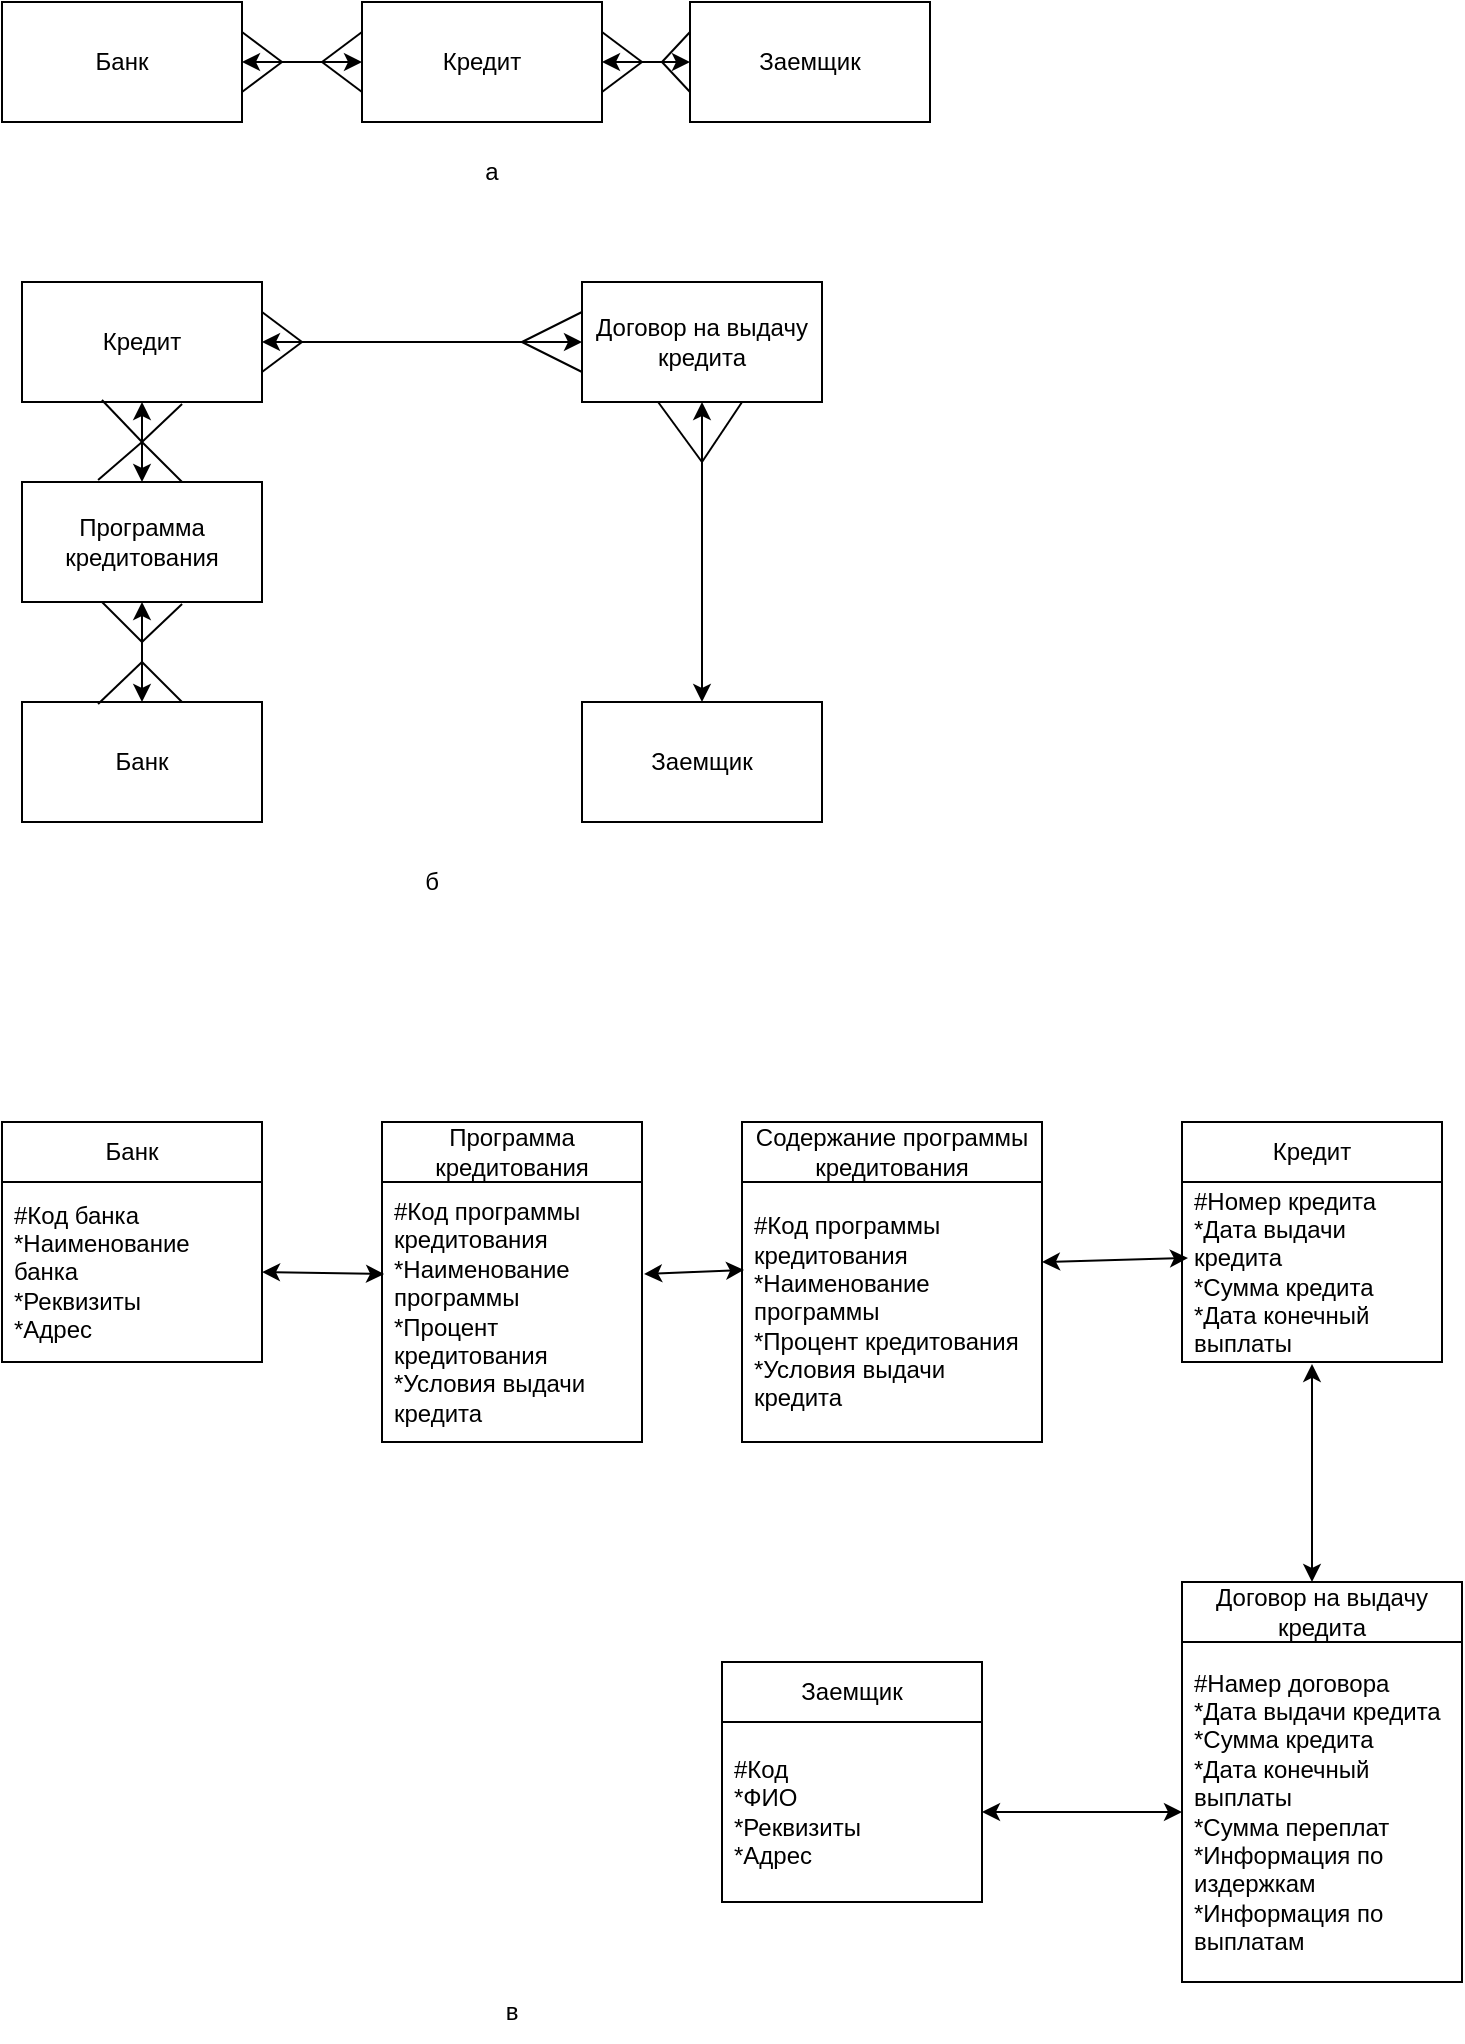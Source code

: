 <mxfile version="23.1.1" type="device">
  <diagram name="Страница — 1" id="YLFfMModVoZ5G33kZr-V">
    <mxGraphModel dx="1434" dy="780" grid="1" gridSize="10" guides="1" tooltips="1" connect="1" arrows="1" fold="1" page="1" pageScale="1" pageWidth="827" pageHeight="1169" math="0" shadow="0">
      <root>
        <mxCell id="0" />
        <mxCell id="1" parent="0" />
        <mxCell id="TYcXlF7NH-ydnxrI6hzf-1" value="Банк" style="rounded=0;whiteSpace=wrap;html=1;" vertex="1" parent="1">
          <mxGeometry x="70" y="100" width="120" height="60" as="geometry" />
        </mxCell>
        <mxCell id="TYcXlF7NH-ydnxrI6hzf-2" value="Кредит" style="rounded=0;whiteSpace=wrap;html=1;" vertex="1" parent="1">
          <mxGeometry x="250" y="100" width="120" height="60" as="geometry" />
        </mxCell>
        <mxCell id="TYcXlF7NH-ydnxrI6hzf-3" value="Заемщик" style="rounded=0;whiteSpace=wrap;html=1;" vertex="1" parent="1">
          <mxGeometry x="414" y="100" width="120" height="60" as="geometry" />
        </mxCell>
        <mxCell id="TYcXlF7NH-ydnxrI6hzf-4" value="" style="endArrow=classic;startArrow=classic;html=1;rounded=0;exitX=1;exitY=0.5;exitDx=0;exitDy=0;entryX=0;entryY=0.5;entryDx=0;entryDy=0;" edge="1" parent="1" source="TYcXlF7NH-ydnxrI6hzf-1" target="TYcXlF7NH-ydnxrI6hzf-2">
          <mxGeometry width="50" height="50" relative="1" as="geometry">
            <mxPoint x="390" y="430" as="sourcePoint" />
            <mxPoint x="440" y="380" as="targetPoint" />
          </mxGeometry>
        </mxCell>
        <mxCell id="TYcXlF7NH-ydnxrI6hzf-5" value="" style="endArrow=classic;startArrow=classic;html=1;rounded=0;exitX=1;exitY=0.5;exitDx=0;exitDy=0;" edge="1" parent="1" source="TYcXlF7NH-ydnxrI6hzf-2" target="TYcXlF7NH-ydnxrI6hzf-3">
          <mxGeometry width="50" height="50" relative="1" as="geometry">
            <mxPoint x="200" y="140" as="sourcePoint" />
            <mxPoint x="260" y="140" as="targetPoint" />
          </mxGeometry>
        </mxCell>
        <mxCell id="TYcXlF7NH-ydnxrI6hzf-6" value="а" style="text;html=1;strokeColor=none;fillColor=none;align=center;verticalAlign=middle;whiteSpace=wrap;rounded=0;" vertex="1" parent="1">
          <mxGeometry x="270" y="170" width="90" height="30" as="geometry" />
        </mxCell>
        <mxCell id="TYcXlF7NH-ydnxrI6hzf-7" value="Банк" style="rounded=0;whiteSpace=wrap;html=1;" vertex="1" parent="1">
          <mxGeometry x="80" y="450" width="120" height="60" as="geometry" />
        </mxCell>
        <mxCell id="TYcXlF7NH-ydnxrI6hzf-8" value="Кредит" style="rounded=0;whiteSpace=wrap;html=1;" vertex="1" parent="1">
          <mxGeometry x="80" y="240" width="120" height="60" as="geometry" />
        </mxCell>
        <mxCell id="TYcXlF7NH-ydnxrI6hzf-9" value="Заемщик" style="rounded=0;whiteSpace=wrap;html=1;" vertex="1" parent="1">
          <mxGeometry x="360" y="450" width="120" height="60" as="geometry" />
        </mxCell>
        <mxCell id="TYcXlF7NH-ydnxrI6hzf-10" value="" style="endArrow=classic;startArrow=classic;html=1;rounded=0;exitX=0.5;exitY=0;exitDx=0;exitDy=0;entryX=0.5;entryY=1;entryDx=0;entryDy=0;" edge="1" parent="1" source="TYcXlF7NH-ydnxrI6hzf-7" target="TYcXlF7NH-ydnxrI6hzf-13">
          <mxGeometry width="50" height="50" relative="1" as="geometry">
            <mxPoint x="390" y="590" as="sourcePoint" />
            <mxPoint x="140" y="400" as="targetPoint" />
          </mxGeometry>
        </mxCell>
        <mxCell id="TYcXlF7NH-ydnxrI6hzf-12" value="б" style="text;html=1;strokeColor=none;fillColor=none;align=center;verticalAlign=middle;whiteSpace=wrap;rounded=0;" vertex="1" parent="1">
          <mxGeometry x="240" y="525" width="90" height="30" as="geometry" />
        </mxCell>
        <mxCell id="TYcXlF7NH-ydnxrI6hzf-13" value="Программа кредитования" style="rounded=0;whiteSpace=wrap;html=1;" vertex="1" parent="1">
          <mxGeometry x="80" y="340" width="120" height="60" as="geometry" />
        </mxCell>
        <mxCell id="TYcXlF7NH-ydnxrI6hzf-14" value="" style="endArrow=classic;startArrow=classic;html=1;rounded=0;exitX=0.5;exitY=0;exitDx=0;exitDy=0;entryX=0.5;entryY=1;entryDx=0;entryDy=0;" edge="1" parent="1" source="TYcXlF7NH-ydnxrI6hzf-13" target="TYcXlF7NH-ydnxrI6hzf-8">
          <mxGeometry width="50" height="50" relative="1" as="geometry">
            <mxPoint x="200" y="80" as="sourcePoint" />
            <mxPoint x="260" y="80" as="targetPoint" />
          </mxGeometry>
        </mxCell>
        <mxCell id="TYcXlF7NH-ydnxrI6hzf-32" value="" style="endArrow=classic;startArrow=classic;html=1;rounded=0;exitX=1;exitY=0.5;exitDx=0;exitDy=0;" edge="1" parent="1" source="TYcXlF7NH-ydnxrI6hzf-8">
          <mxGeometry width="50" height="50" relative="1" as="geometry">
            <mxPoint x="390" y="270" as="sourcePoint" />
            <mxPoint x="360" y="270" as="targetPoint" />
          </mxGeometry>
        </mxCell>
        <mxCell id="TYcXlF7NH-ydnxrI6hzf-34" value="Договор на выдачу кредита" style="rounded=0;whiteSpace=wrap;html=1;" vertex="1" parent="1">
          <mxGeometry x="360" y="240" width="120" height="60" as="geometry" />
        </mxCell>
        <mxCell id="TYcXlF7NH-ydnxrI6hzf-35" value="" style="endArrow=classic;startArrow=classic;html=1;rounded=0;entryX=0.5;entryY=1;entryDx=0;entryDy=0;exitX=0.5;exitY=0;exitDx=0;exitDy=0;" edge="1" parent="1" source="TYcXlF7NH-ydnxrI6hzf-9" target="TYcXlF7NH-ydnxrI6hzf-34">
          <mxGeometry width="50" height="50" relative="1" as="geometry">
            <mxPoint x="390" y="270" as="sourcePoint" />
            <mxPoint x="440" y="220" as="targetPoint" />
          </mxGeometry>
        </mxCell>
        <mxCell id="TYcXlF7NH-ydnxrI6hzf-41" value="в" style="text;html=1;strokeColor=none;fillColor=none;align=center;verticalAlign=middle;whiteSpace=wrap;rounded=0;" vertex="1" parent="1">
          <mxGeometry x="280" y="1090" width="90" height="30" as="geometry" />
        </mxCell>
        <mxCell id="TYcXlF7NH-ydnxrI6hzf-62" value="Банк" style="swimlane;fontStyle=0;childLayout=stackLayout;horizontal=1;startSize=30;horizontalStack=0;resizeParent=1;resizeParentMax=0;resizeLast=0;collapsible=1;marginBottom=0;whiteSpace=wrap;html=1;" vertex="1" parent="1">
          <mxGeometry x="70" y="660" width="130" height="120" as="geometry" />
        </mxCell>
        <mxCell id="TYcXlF7NH-ydnxrI6hzf-63" value="#Код банка&lt;br&gt;*Наименование банка&lt;br&gt;*Реквизиты&lt;br&gt;*Адрес" style="text;strokeColor=none;fillColor=none;align=left;verticalAlign=middle;spacingLeft=4;spacingRight=4;overflow=hidden;points=[[0,0.5],[1,0.5]];portConstraint=eastwest;rotatable=0;whiteSpace=wrap;html=1;" vertex="1" parent="TYcXlF7NH-ydnxrI6hzf-62">
          <mxGeometry y="30" width="130" height="90" as="geometry" />
        </mxCell>
        <mxCell id="TYcXlF7NH-ydnxrI6hzf-66" value="Заемщик" style="swimlane;fontStyle=0;childLayout=stackLayout;horizontal=1;startSize=30;horizontalStack=0;resizeParent=1;resizeParentMax=0;resizeLast=0;collapsible=1;marginBottom=0;whiteSpace=wrap;html=1;" vertex="1" parent="1">
          <mxGeometry x="430" y="930" width="130" height="120" as="geometry" />
        </mxCell>
        <mxCell id="TYcXlF7NH-ydnxrI6hzf-67" value="#Код&lt;br&gt;*ФИО&lt;br&gt;*Реквизиты&lt;br&gt;*Адрес" style="text;strokeColor=none;fillColor=none;align=left;verticalAlign=middle;spacingLeft=4;spacingRight=4;overflow=hidden;points=[[0,0.5],[1,0.5]];portConstraint=eastwest;rotatable=0;whiteSpace=wrap;html=1;" vertex="1" parent="TYcXlF7NH-ydnxrI6hzf-66">
          <mxGeometry y="30" width="130" height="90" as="geometry" />
        </mxCell>
        <mxCell id="TYcXlF7NH-ydnxrI6hzf-68" value="Программа кредитования" style="swimlane;fontStyle=0;childLayout=stackLayout;horizontal=1;startSize=30;horizontalStack=0;resizeParent=1;resizeParentMax=0;resizeLast=0;collapsible=1;marginBottom=0;whiteSpace=wrap;html=1;" vertex="1" parent="1">
          <mxGeometry x="260" y="660" width="130" height="160" as="geometry" />
        </mxCell>
        <mxCell id="TYcXlF7NH-ydnxrI6hzf-69" value="#Код программы кредитования&lt;br&gt;*Наименование программы&lt;br&gt;*Процент кредитования&lt;br&gt;*Условия выдачи кредита" style="text;strokeColor=none;fillColor=none;align=left;verticalAlign=middle;spacingLeft=4;spacingRight=4;overflow=hidden;points=[[0,0.5],[1,0.5]];portConstraint=eastwest;rotatable=0;whiteSpace=wrap;html=1;" vertex="1" parent="TYcXlF7NH-ydnxrI6hzf-68">
          <mxGeometry y="30" width="130" height="130" as="geometry" />
        </mxCell>
        <mxCell id="TYcXlF7NH-ydnxrI6hzf-70" value="" style="endArrow=classic;startArrow=classic;html=1;rounded=0;exitX=1;exitY=0.5;exitDx=0;exitDy=0;entryX=0.008;entryY=0.354;entryDx=0;entryDy=0;entryPerimeter=0;" edge="1" parent="1" source="TYcXlF7NH-ydnxrI6hzf-63" target="TYcXlF7NH-ydnxrI6hzf-69">
          <mxGeometry width="50" height="50" relative="1" as="geometry">
            <mxPoint x="390" y="790" as="sourcePoint" />
            <mxPoint x="440" y="740" as="targetPoint" />
          </mxGeometry>
        </mxCell>
        <mxCell id="TYcXlF7NH-ydnxrI6hzf-71" value="Содержание программы кредитования" style="swimlane;fontStyle=0;childLayout=stackLayout;horizontal=1;startSize=30;horizontalStack=0;resizeParent=1;resizeParentMax=0;resizeLast=0;collapsible=1;marginBottom=0;whiteSpace=wrap;html=1;" vertex="1" parent="1">
          <mxGeometry x="440" y="660" width="150" height="160" as="geometry" />
        </mxCell>
        <mxCell id="TYcXlF7NH-ydnxrI6hzf-72" value="#Код программы кредитования&lt;br&gt;*Наименование программы&lt;br&gt;*Процент кредитования&lt;br&gt;*Условия выдачи кредита" style="text;strokeColor=none;fillColor=none;align=left;verticalAlign=middle;spacingLeft=4;spacingRight=4;overflow=hidden;points=[[0,0.5],[1,0.5]];portConstraint=eastwest;rotatable=0;whiteSpace=wrap;html=1;" vertex="1" parent="TYcXlF7NH-ydnxrI6hzf-71">
          <mxGeometry y="30" width="150" height="130" as="geometry" />
        </mxCell>
        <mxCell id="TYcXlF7NH-ydnxrI6hzf-73" value="" style="endArrow=classic;startArrow=classic;html=1;rounded=0;exitX=1.008;exitY=0.354;exitDx=0;exitDy=0;exitPerimeter=0;entryX=0.007;entryY=0.338;entryDx=0;entryDy=0;entryPerimeter=0;" edge="1" parent="1" source="TYcXlF7NH-ydnxrI6hzf-69" target="TYcXlF7NH-ydnxrI6hzf-72">
          <mxGeometry width="50" height="50" relative="1" as="geometry">
            <mxPoint x="390" y="690" as="sourcePoint" />
            <mxPoint x="440" y="640" as="targetPoint" />
          </mxGeometry>
        </mxCell>
        <mxCell id="TYcXlF7NH-ydnxrI6hzf-74" value="Кредит" style="swimlane;fontStyle=0;childLayout=stackLayout;horizontal=1;startSize=30;horizontalStack=0;resizeParent=1;resizeParentMax=0;resizeLast=0;collapsible=1;marginBottom=0;whiteSpace=wrap;html=1;" vertex="1" parent="1">
          <mxGeometry x="660" y="660" width="130" height="120" as="geometry" />
        </mxCell>
        <mxCell id="TYcXlF7NH-ydnxrI6hzf-75" value="#Номер кредита&lt;br&gt;*Дата выдачи кредита&lt;br&gt;*Сумма кредита&lt;br&gt;*Дата конечный выплаты" style="text;strokeColor=none;fillColor=none;align=left;verticalAlign=middle;spacingLeft=4;spacingRight=4;overflow=hidden;points=[[0,0.5],[1,0.5]];portConstraint=eastwest;rotatable=0;whiteSpace=wrap;html=1;" vertex="1" parent="TYcXlF7NH-ydnxrI6hzf-74">
          <mxGeometry y="30" width="130" height="90" as="geometry" />
        </mxCell>
        <mxCell id="TYcXlF7NH-ydnxrI6hzf-76" value="" style="endArrow=classic;startArrow=classic;html=1;rounded=0;entryX=0.023;entryY=0.422;entryDx=0;entryDy=0;entryPerimeter=0;" edge="1" parent="1" target="TYcXlF7NH-ydnxrI6hzf-75">
          <mxGeometry width="50" height="50" relative="1" as="geometry">
            <mxPoint x="590" y="730" as="sourcePoint" />
            <mxPoint x="440" y="640" as="targetPoint" />
          </mxGeometry>
        </mxCell>
        <mxCell id="TYcXlF7NH-ydnxrI6hzf-77" value="" style="endArrow=classic;startArrow=classic;html=1;rounded=0;entryX=0.5;entryY=1.011;entryDx=0;entryDy=0;entryPerimeter=0;" edge="1" parent="1" target="TYcXlF7NH-ydnxrI6hzf-75">
          <mxGeometry width="50" height="50" relative="1" as="geometry">
            <mxPoint x="725" y="890" as="sourcePoint" />
            <mxPoint x="440" y="740" as="targetPoint" />
          </mxGeometry>
        </mxCell>
        <mxCell id="TYcXlF7NH-ydnxrI6hzf-78" value="Договор на выдачу кредита" style="swimlane;fontStyle=0;childLayout=stackLayout;horizontal=1;startSize=30;horizontalStack=0;resizeParent=1;resizeParentMax=0;resizeLast=0;collapsible=1;marginBottom=0;whiteSpace=wrap;html=1;" vertex="1" parent="1">
          <mxGeometry x="660" y="890" width="140" height="200" as="geometry" />
        </mxCell>
        <mxCell id="TYcXlF7NH-ydnxrI6hzf-79" value="#Намер договора&lt;br&gt;*Дата выдачи кредита&lt;br&gt;*Сумма кредита&lt;br&gt;*Дата конечный выплаты&lt;br&gt;*Сумма переплат&lt;br&gt;*Информация по издержкам&lt;br&gt;*Информация по выплатам" style="text;strokeColor=none;fillColor=none;align=left;verticalAlign=middle;spacingLeft=4;spacingRight=4;overflow=hidden;points=[[0,0.5],[1,0.5]];portConstraint=eastwest;rotatable=0;whiteSpace=wrap;html=1;" vertex="1" parent="TYcXlF7NH-ydnxrI6hzf-78">
          <mxGeometry y="30" width="140" height="170" as="geometry" />
        </mxCell>
        <mxCell id="TYcXlF7NH-ydnxrI6hzf-80" value="" style="endArrow=classic;startArrow=classic;html=1;rounded=0;entryX=0;entryY=0.5;entryDx=0;entryDy=0;exitX=1;exitY=0.5;exitDx=0;exitDy=0;" edge="1" parent="1" source="TYcXlF7NH-ydnxrI6hzf-67" target="TYcXlF7NH-ydnxrI6hzf-79">
          <mxGeometry width="50" height="50" relative="1" as="geometry">
            <mxPoint x="390" y="890" as="sourcePoint" />
            <mxPoint x="440" y="840" as="targetPoint" />
          </mxGeometry>
        </mxCell>
        <mxCell id="TYcXlF7NH-ydnxrI6hzf-81" value="" style="endArrow=none;html=1;rounded=0;entryX=1;entryY=0.25;entryDx=0;entryDy=0;" edge="1" parent="1" target="TYcXlF7NH-ydnxrI6hzf-1">
          <mxGeometry width="50" height="50" relative="1" as="geometry">
            <mxPoint x="210" y="130" as="sourcePoint" />
            <mxPoint x="440" y="240" as="targetPoint" />
          </mxGeometry>
        </mxCell>
        <mxCell id="TYcXlF7NH-ydnxrI6hzf-82" value="" style="endArrow=none;html=1;rounded=0;exitX=1;exitY=0.75;exitDx=0;exitDy=0;" edge="1" parent="1" source="TYcXlF7NH-ydnxrI6hzf-1">
          <mxGeometry width="50" height="50" relative="1" as="geometry">
            <mxPoint x="220" y="140" as="sourcePoint" />
            <mxPoint x="210" y="130" as="targetPoint" />
          </mxGeometry>
        </mxCell>
        <mxCell id="TYcXlF7NH-ydnxrI6hzf-83" value="" style="endArrow=none;html=1;rounded=0;entryX=1;entryY=0.25;entryDx=0;entryDy=0;" edge="1" parent="1" target="TYcXlF7NH-ydnxrI6hzf-2">
          <mxGeometry width="50" height="50" relative="1" as="geometry">
            <mxPoint x="390" y="130" as="sourcePoint" />
            <mxPoint x="440" y="240" as="targetPoint" />
          </mxGeometry>
        </mxCell>
        <mxCell id="TYcXlF7NH-ydnxrI6hzf-84" value="" style="endArrow=none;html=1;rounded=0;entryX=0;entryY=0.25;entryDx=0;entryDy=0;" edge="1" parent="1" target="TYcXlF7NH-ydnxrI6hzf-2">
          <mxGeometry width="50" height="50" relative="1" as="geometry">
            <mxPoint x="230" y="130" as="sourcePoint" />
            <mxPoint x="440" y="240" as="targetPoint" />
          </mxGeometry>
        </mxCell>
        <mxCell id="TYcXlF7NH-ydnxrI6hzf-85" value="" style="endArrow=none;html=1;rounded=0;entryX=0;entryY=0.75;entryDx=0;entryDy=0;" edge="1" parent="1" target="TYcXlF7NH-ydnxrI6hzf-2">
          <mxGeometry width="50" height="50" relative="1" as="geometry">
            <mxPoint x="230" y="130" as="sourcePoint" />
            <mxPoint x="440" y="240" as="targetPoint" />
          </mxGeometry>
        </mxCell>
        <mxCell id="TYcXlF7NH-ydnxrI6hzf-86" value="" style="endArrow=none;html=1;rounded=0;exitX=1;exitY=0.75;exitDx=0;exitDy=0;" edge="1" parent="1" source="TYcXlF7NH-ydnxrI6hzf-2">
          <mxGeometry width="50" height="50" relative="1" as="geometry">
            <mxPoint x="390" y="290" as="sourcePoint" />
            <mxPoint x="390" y="130" as="targetPoint" />
          </mxGeometry>
        </mxCell>
        <mxCell id="TYcXlF7NH-ydnxrI6hzf-87" value="" style="endArrow=none;html=1;rounded=0;entryX=0;entryY=0.25;entryDx=0;entryDy=0;" edge="1" parent="1" target="TYcXlF7NH-ydnxrI6hzf-3">
          <mxGeometry width="50" height="50" relative="1" as="geometry">
            <mxPoint x="400" y="130" as="sourcePoint" />
            <mxPoint x="440" y="240" as="targetPoint" />
          </mxGeometry>
        </mxCell>
        <mxCell id="TYcXlF7NH-ydnxrI6hzf-88" value="" style="endArrow=none;html=1;rounded=0;exitX=0;exitY=0.75;exitDx=0;exitDy=0;" edge="1" parent="1" source="TYcXlF7NH-ydnxrI6hzf-3">
          <mxGeometry width="50" height="50" relative="1" as="geometry">
            <mxPoint x="390" y="290" as="sourcePoint" />
            <mxPoint x="400" y="130" as="targetPoint" />
          </mxGeometry>
        </mxCell>
        <mxCell id="TYcXlF7NH-ydnxrI6hzf-89" value="" style="endArrow=none;html=1;rounded=0;entryX=0.667;entryY=1;entryDx=0;entryDy=0;entryPerimeter=0;" edge="1" parent="1" target="TYcXlF7NH-ydnxrI6hzf-34">
          <mxGeometry width="50" height="50" relative="1" as="geometry">
            <mxPoint x="420" y="330" as="sourcePoint" />
            <mxPoint x="440" y="240" as="targetPoint" />
          </mxGeometry>
        </mxCell>
        <mxCell id="TYcXlF7NH-ydnxrI6hzf-90" value="" style="endArrow=none;html=1;rounded=0;entryX=0.317;entryY=1;entryDx=0;entryDy=0;entryPerimeter=0;" edge="1" parent="1" target="TYcXlF7NH-ydnxrI6hzf-34">
          <mxGeometry width="50" height="50" relative="1" as="geometry">
            <mxPoint x="420" y="330" as="sourcePoint" />
            <mxPoint x="440" y="240" as="targetPoint" />
          </mxGeometry>
        </mxCell>
        <mxCell id="TYcXlF7NH-ydnxrI6hzf-91" value="" style="endArrow=none;html=1;rounded=0;entryX=1;entryY=0.25;entryDx=0;entryDy=0;" edge="1" parent="1" target="TYcXlF7NH-ydnxrI6hzf-8">
          <mxGeometry width="50" height="50" relative="1" as="geometry">
            <mxPoint x="220" y="270" as="sourcePoint" />
            <mxPoint x="440" y="240" as="targetPoint" />
          </mxGeometry>
        </mxCell>
        <mxCell id="TYcXlF7NH-ydnxrI6hzf-92" value="" style="endArrow=none;html=1;rounded=0;exitX=1;exitY=0.75;exitDx=0;exitDy=0;" edge="1" parent="1" source="TYcXlF7NH-ydnxrI6hzf-8">
          <mxGeometry width="50" height="50" relative="1" as="geometry">
            <mxPoint x="390" y="290" as="sourcePoint" />
            <mxPoint x="220" y="270" as="targetPoint" />
          </mxGeometry>
        </mxCell>
        <mxCell id="TYcXlF7NH-ydnxrI6hzf-93" value="" style="endArrow=none;html=1;rounded=0;entryX=0;entryY=0.25;entryDx=0;entryDy=0;" edge="1" parent="1" target="TYcXlF7NH-ydnxrI6hzf-34">
          <mxGeometry width="50" height="50" relative="1" as="geometry">
            <mxPoint x="330" y="270" as="sourcePoint" />
            <mxPoint x="440" y="240" as="targetPoint" />
          </mxGeometry>
        </mxCell>
        <mxCell id="TYcXlF7NH-ydnxrI6hzf-94" value="" style="endArrow=none;html=1;rounded=0;entryX=0;entryY=0.75;entryDx=0;entryDy=0;" edge="1" parent="1" target="TYcXlF7NH-ydnxrI6hzf-34">
          <mxGeometry width="50" height="50" relative="1" as="geometry">
            <mxPoint x="330" y="270" as="sourcePoint" />
            <mxPoint x="358" y="279" as="targetPoint" />
          </mxGeometry>
        </mxCell>
        <mxCell id="TYcXlF7NH-ydnxrI6hzf-95" value="" style="endArrow=none;html=1;rounded=0;entryX=0.667;entryY=1.017;entryDx=0;entryDy=0;entryPerimeter=0;" edge="1" parent="1" target="TYcXlF7NH-ydnxrI6hzf-8">
          <mxGeometry width="50" height="50" relative="1" as="geometry">
            <mxPoint x="140" y="320" as="sourcePoint" />
            <mxPoint x="440" y="240" as="targetPoint" />
          </mxGeometry>
        </mxCell>
        <mxCell id="TYcXlF7NH-ydnxrI6hzf-96" value="" style="endArrow=none;html=1;rounded=0;exitX=0.333;exitY=0.983;exitDx=0;exitDy=0;exitPerimeter=0;" edge="1" parent="1" source="TYcXlF7NH-ydnxrI6hzf-8">
          <mxGeometry width="50" height="50" relative="1" as="geometry">
            <mxPoint x="390" y="290" as="sourcePoint" />
            <mxPoint x="140" y="320" as="targetPoint" />
          </mxGeometry>
        </mxCell>
        <mxCell id="TYcXlF7NH-ydnxrI6hzf-97" value="" style="endArrow=none;html=1;rounded=0;exitX=0.317;exitY=-0.017;exitDx=0;exitDy=0;exitPerimeter=0;" edge="1" parent="1" source="TYcXlF7NH-ydnxrI6hzf-13">
          <mxGeometry width="50" height="50" relative="1" as="geometry">
            <mxPoint x="390" y="290" as="sourcePoint" />
            <mxPoint x="140" y="320" as="targetPoint" />
          </mxGeometry>
        </mxCell>
        <mxCell id="TYcXlF7NH-ydnxrI6hzf-98" value="" style="endArrow=none;html=1;rounded=0;exitX=0.667;exitY=0;exitDx=0;exitDy=0;exitPerimeter=0;" edge="1" parent="1" source="TYcXlF7NH-ydnxrI6hzf-13">
          <mxGeometry width="50" height="50" relative="1" as="geometry">
            <mxPoint x="390" y="290" as="sourcePoint" />
            <mxPoint x="140" y="320" as="targetPoint" />
          </mxGeometry>
        </mxCell>
        <mxCell id="TYcXlF7NH-ydnxrI6hzf-99" value="" style="endArrow=none;html=1;rounded=0;" edge="1" parent="1">
          <mxGeometry width="50" height="50" relative="1" as="geometry">
            <mxPoint x="120" y="400" as="sourcePoint" />
            <mxPoint x="140" y="420" as="targetPoint" />
          </mxGeometry>
        </mxCell>
        <mxCell id="TYcXlF7NH-ydnxrI6hzf-100" value="" style="endArrow=none;html=1;rounded=0;entryX=0.667;entryY=1.017;entryDx=0;entryDy=0;entryPerimeter=0;" edge="1" parent="1" target="TYcXlF7NH-ydnxrI6hzf-13">
          <mxGeometry width="50" height="50" relative="1" as="geometry">
            <mxPoint x="140" y="420" as="sourcePoint" />
            <mxPoint x="440" y="240" as="targetPoint" />
          </mxGeometry>
        </mxCell>
        <mxCell id="TYcXlF7NH-ydnxrI6hzf-101" value="" style="endArrow=none;html=1;rounded=0;exitX=0.317;exitY=0.017;exitDx=0;exitDy=0;exitPerimeter=0;" edge="1" parent="1" source="TYcXlF7NH-ydnxrI6hzf-7">
          <mxGeometry width="50" height="50" relative="1" as="geometry">
            <mxPoint x="390" y="290" as="sourcePoint" />
            <mxPoint x="140" y="430" as="targetPoint" />
          </mxGeometry>
        </mxCell>
        <mxCell id="TYcXlF7NH-ydnxrI6hzf-102" value="" style="endArrow=none;html=1;rounded=0;" edge="1" parent="1">
          <mxGeometry width="50" height="50" relative="1" as="geometry">
            <mxPoint x="140" y="430" as="sourcePoint" />
            <mxPoint x="160" y="450" as="targetPoint" />
          </mxGeometry>
        </mxCell>
      </root>
    </mxGraphModel>
  </diagram>
</mxfile>
